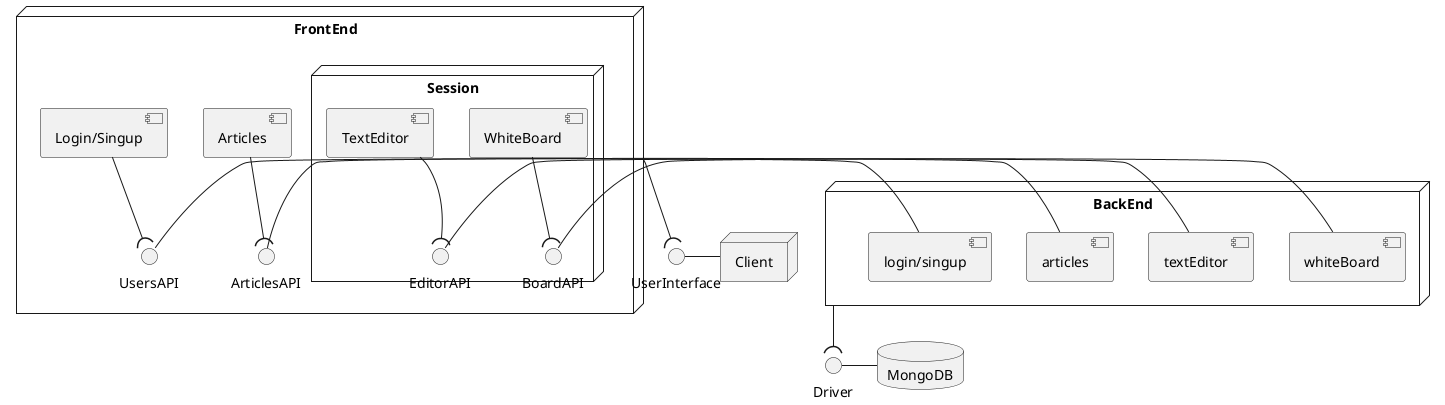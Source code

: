@startuml

node Client {
}

node FrontEnd {
    node "Session"{
        [WhiteBoard] --( BoardAPI
        [TextEditor] --( EditorAPI
    }
    [Articles] --( ArticlesAPI
    [Login/Singup] --( UsersAPI
}

node BackEnd {
    BoardAPI - [whiteBoard] 
    EditorAPI - [textEditor]
    ArticlesAPI - [articles]
    UsersAPI - [login/singup]
}

database MongoDB{
}

BackEnd --( Driver
Driver - MongoDB

FrontEnd --( UserInterface
UserInterface - Client

@enduml
